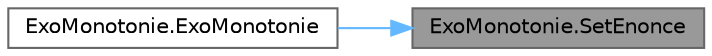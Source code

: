 digraph "ExoMonotonie.SetEnonce"
{
 // LATEX_PDF_SIZE
  bgcolor="transparent";
  edge [fontname=Helvetica,fontsize=10,labelfontname=Helvetica,labelfontsize=10];
  node [fontname=Helvetica,fontsize=10,shape=box,height=0.2,width=0.4];
  rankdir="RL";
  Node1 [id="Node000001",label="ExoMonotonie.SetEnonce",height=0.2,width=0.4,color="gray40", fillcolor="grey60", style="filled", fontcolor="black",tooltip=" "];
  Node1 -> Node2 [id="edge1_Node000001_Node000002",dir="back",color="steelblue1",style="solid",tooltip=" "];
  Node2 [id="Node000002",label="ExoMonotonie.ExoMonotonie",height=0.2,width=0.4,color="grey40", fillcolor="white", style="filled",URL="$class_exo_monotonie.html#a29a83f2932558ed1ac02518df401121a",tooltip=" "];
}
